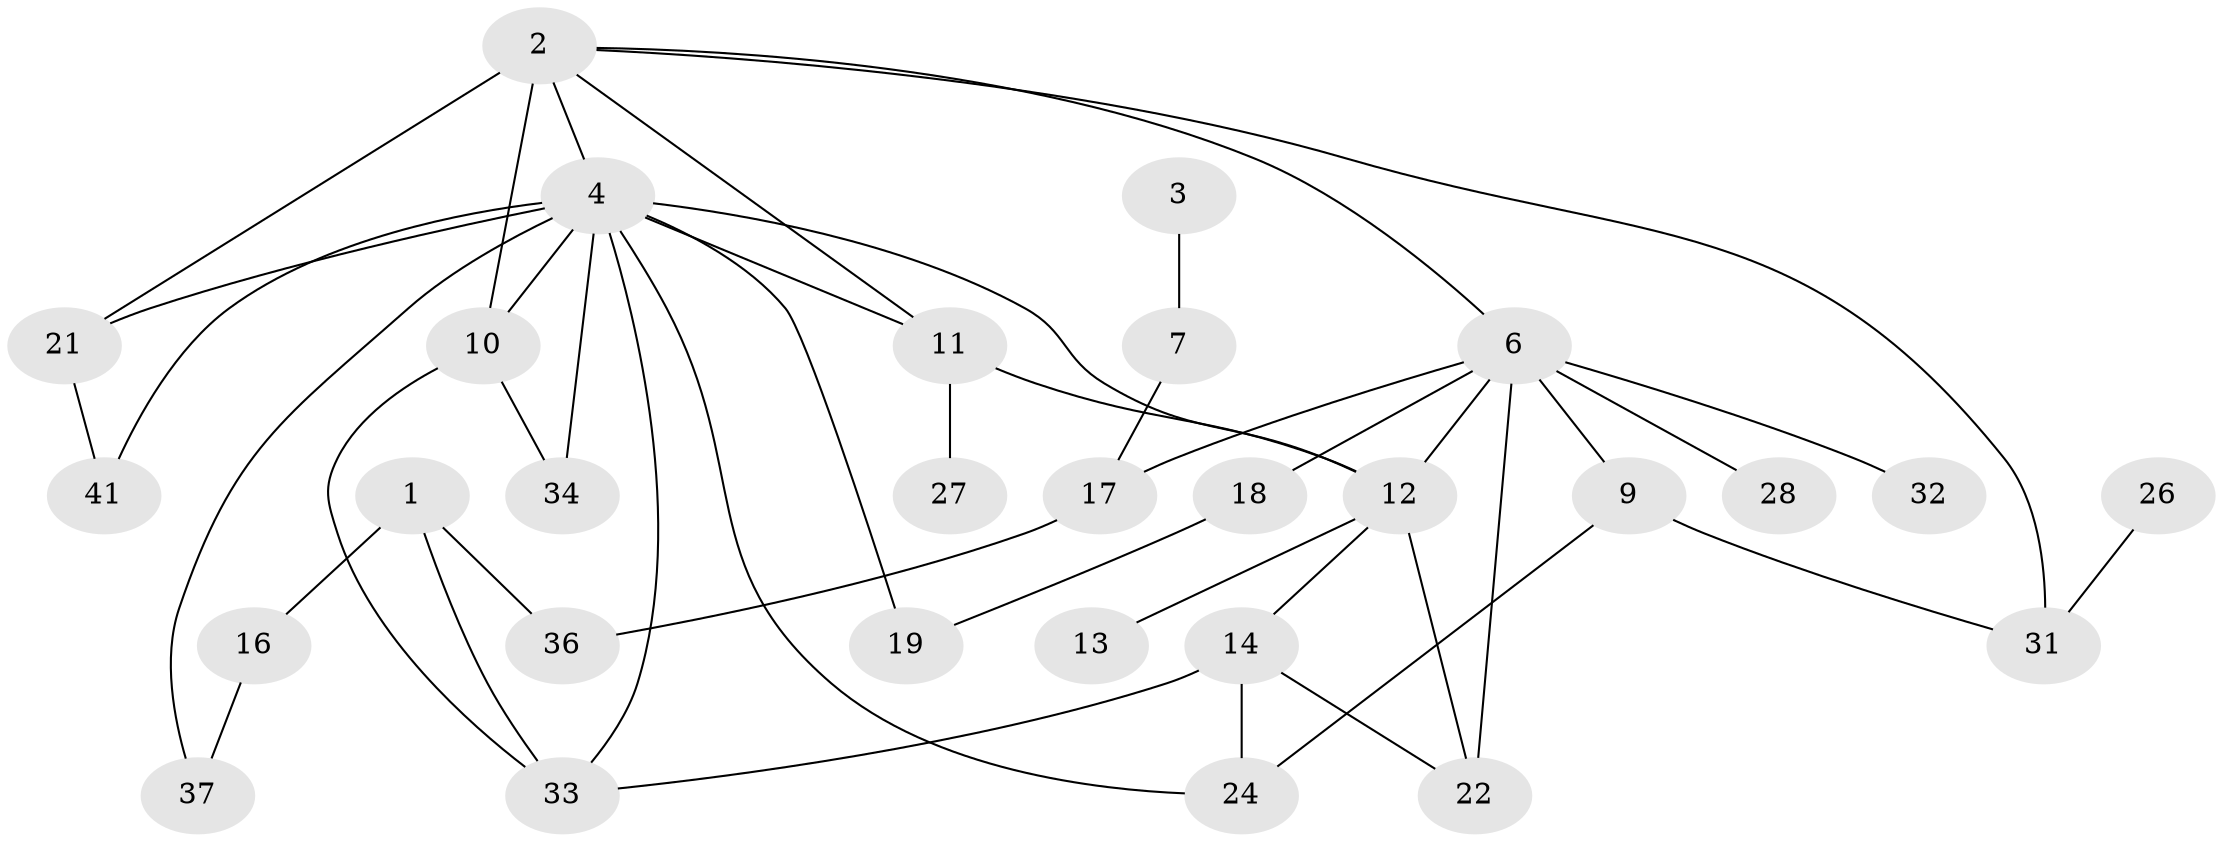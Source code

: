 // original degree distribution, {2: 0.20253164556962025, 7: 0.012658227848101266, 5: 0.06329113924050633, 1: 0.27848101265822783, 3: 0.22784810126582278, 0: 0.12658227848101267, 6: 0.0379746835443038, 4: 0.05063291139240506}
// Generated by graph-tools (version 1.1) at 2025/33/03/09/25 02:33:43]
// undirected, 29 vertices, 45 edges
graph export_dot {
graph [start="1"]
  node [color=gray90,style=filled];
  1;
  2;
  3;
  4;
  6;
  7;
  9;
  10;
  11;
  12;
  13;
  14;
  16;
  17;
  18;
  19;
  21;
  22;
  24;
  26;
  27;
  28;
  31;
  32;
  33;
  34;
  36;
  37;
  41;
  1 -- 16 [weight=1.0];
  1 -- 33 [weight=1.0];
  1 -- 36 [weight=1.0];
  2 -- 4 [weight=2.0];
  2 -- 6 [weight=1.0];
  2 -- 10 [weight=4.0];
  2 -- 11 [weight=1.0];
  2 -- 21 [weight=1.0];
  2 -- 31 [weight=1.0];
  3 -- 7 [weight=1.0];
  4 -- 10 [weight=1.0];
  4 -- 11 [weight=1.0];
  4 -- 12 [weight=2.0];
  4 -- 19 [weight=1.0];
  4 -- 21 [weight=1.0];
  4 -- 24 [weight=1.0];
  4 -- 33 [weight=1.0];
  4 -- 34 [weight=1.0];
  4 -- 37 [weight=1.0];
  4 -- 41 [weight=2.0];
  6 -- 9 [weight=1.0];
  6 -- 12 [weight=1.0];
  6 -- 17 [weight=1.0];
  6 -- 18 [weight=1.0];
  6 -- 22 [weight=2.0];
  6 -- 28 [weight=1.0];
  6 -- 32 [weight=1.0];
  7 -- 17 [weight=1.0];
  9 -- 24 [weight=1.0];
  9 -- 31 [weight=1.0];
  10 -- 33 [weight=1.0];
  10 -- 34 [weight=1.0];
  11 -- 12 [weight=1.0];
  11 -- 27 [weight=1.0];
  12 -- 13 [weight=1.0];
  12 -- 14 [weight=1.0];
  12 -- 22 [weight=1.0];
  14 -- 22 [weight=1.0];
  14 -- 24 [weight=1.0];
  14 -- 33 [weight=1.0];
  16 -- 37 [weight=1.0];
  17 -- 36 [weight=1.0];
  18 -- 19 [weight=1.0];
  21 -- 41 [weight=1.0];
  26 -- 31 [weight=1.0];
}
